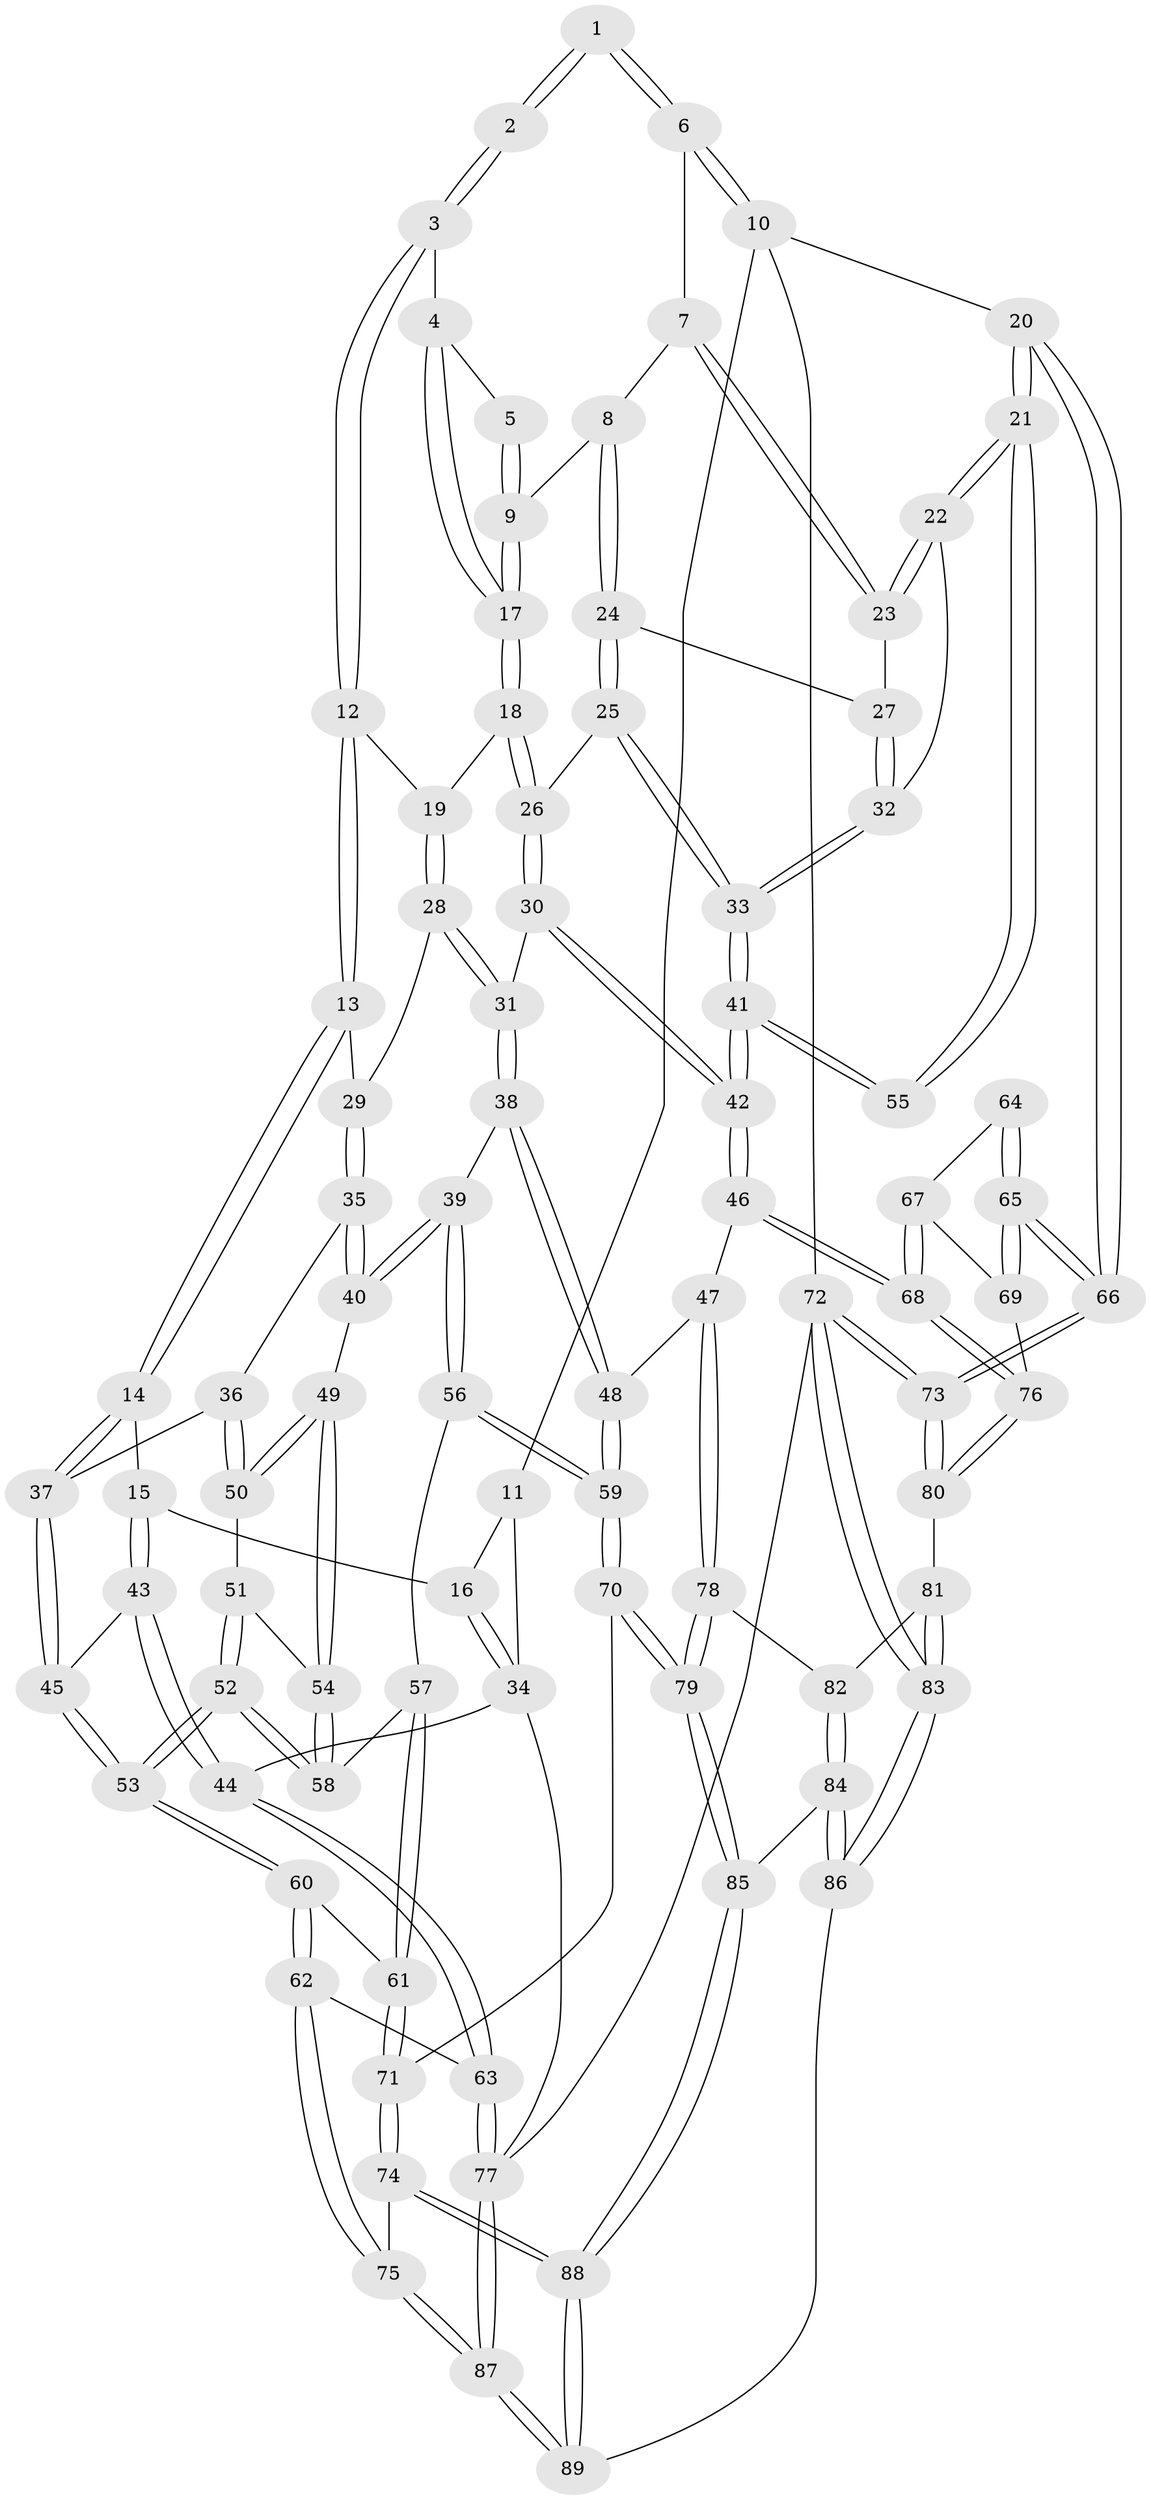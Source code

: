 // Generated by graph-tools (version 1.1) at 2025/27/03/15/25 16:27:56]
// undirected, 89 vertices, 219 edges
graph export_dot {
graph [start="1"]
  node [color=gray90,style=filled];
  1 [pos="+0.8561992756501229+0"];
  2 [pos="+0.3921778148632496+0"];
  3 [pos="+0.42948820229251133+0"];
  4 [pos="+0.6003066006592866+0.04991693830928569"];
  5 [pos="+0.799874283341278+0"];
  6 [pos="+0.9798422393160927+0"];
  7 [pos="+0.9730833144306945+0"];
  8 [pos="+0.7590993097887118+0.1071093382130836"];
  9 [pos="+0.6652725051060733+0.08244335207361606"];
  10 [pos="+1+0"];
  11 [pos="+0.2747782818127661+0"];
  12 [pos="+0.4377631337595089+0.03877460257524897"];
  13 [pos="+0.36622519070405585+0.1559736397641872"];
  14 [pos="+0.2513423429594909+0.21754952736367503"];
  15 [pos="+0.19406370692782862+0.1891352461575301"];
  16 [pos="+0.15871018525679248+0.11551500027311198"];
  17 [pos="+0.6351371967536286+0.10199881478859546"];
  18 [pos="+0.6293813044451544+0.1185495503260911"];
  19 [pos="+0.5110704080754508+0.13187529205888368"];
  20 [pos="+1+0.35038874363864053"];
  21 [pos="+1+0.3497042699927039"];
  22 [pos="+0.9940755156068044+0.29282241514056867"];
  23 [pos="+0.9061882341923987+0.11193731605321237"];
  24 [pos="+0.7717488181910187+0.15961789609019456"];
  25 [pos="+0.6932136564122949+0.23266872586337833"];
  26 [pos="+0.6659952606486194+0.23457946312448552"];
  27 [pos="+0.8221212630906125+0.16574047550549817"];
  28 [pos="+0.4974645548958051+0.24583934529040413"];
  29 [pos="+0.49567669916534157+0.2462889817434285"];
  30 [pos="+0.6436140266185776+0.2578651350179521"];
  31 [pos="+0.5662830054069018+0.2769862575568559"];
  32 [pos="+0.8613331134239903+0.32076304053248134"];
  33 [pos="+0.8481124124118268+0.3285004312760198"];
  34 [pos="+0+0.12057570020888803"];
  35 [pos="+0.4148378002282178+0.3107880507600017"];
  36 [pos="+0.3532757200111174+0.3159672002462125"];
  37 [pos="+0.29933944500999526+0.2969187403439274"];
  38 [pos="+0.5351113572390204+0.4554225541947421"];
  39 [pos="+0.5251765372823696+0.45560238837376393"];
  40 [pos="+0.507958285727481+0.4547412811654316"];
  41 [pos="+0.7598002190902513+0.503709010353877"];
  42 [pos="+0.7239030413318999+0.5244386130288934"];
  43 [pos="+0.006277947622230564+0.42445714204149454"];
  44 [pos="+0+0.4593592661107945"];
  45 [pos="+0.22443832206392747+0.47723322214793173"];
  46 [pos="+0.7135189127190574+0.5359294344770641"];
  47 [pos="+0.701758310977733+0.5408295322710771"];
  48 [pos="+0.6870184754066144+0.5437839214487525"];
  49 [pos="+0.4696053231460317+0.46995569669076387"];
  50 [pos="+0.3702300770066732+0.3877115232932517"];
  51 [pos="+0.36092617197647625+0.41707111557673904"];
  52 [pos="+0.30293148055431013+0.5087042912900912"];
  53 [pos="+0.26300846030604375+0.5245044079565008"];
  54 [pos="+0.44285672487720085+0.48901391327075333"];
  55 [pos="+0.9019280686699829+0.521829266819062"];
  56 [pos="+0.474345906771896+0.6070202304859471"];
  57 [pos="+0.43674896664451557+0.5499030661383157"];
  58 [pos="+0.4411067294962875+0.4904903257346573"];
  59 [pos="+0.5258066903101952+0.7283763854189683"];
  60 [pos="+0.26320393080615534+0.527727010193324"];
  61 [pos="+0.3716544942987597+0.6179624311469578"];
  62 [pos="+0.18835416689621584+0.7000095465371402"];
  63 [pos="+0+0.5994254605091173"];
  64 [pos="+0.9343523796715045+0.5728584374403161"];
  65 [pos="+1+0.6585319245718098"];
  66 [pos="+1+0.699969568013555"];
  67 [pos="+0.9292475801810237+0.6059421191897355"];
  68 [pos="+0.8516139990611392+0.6991271253103881"];
  69 [pos="+0.9531930342636964+0.6621766960935861"];
  70 [pos="+0.5252603707218758+0.7293689532085295"];
  71 [pos="+0.4330609438673962+0.7532844443044572"];
  72 [pos="+1+1"];
  73 [pos="+1+0.7470042599328048"];
  74 [pos="+0.33087176577318445+0.8345558553368594"];
  75 [pos="+0.27354976706461415+0.8557559436107794"];
  76 [pos="+0.8649950762110485+0.7246786455983694"];
  77 [pos="+0+1"];
  78 [pos="+0.7328203625530976+0.7812389767885446"];
  79 [pos="+0.6330219871027701+0.8542650509563012"];
  80 [pos="+0.8693893268762096+0.7526257761552707"];
  81 [pos="+0.8634932308908988+0.7671892546731227"];
  82 [pos="+0.8444649541106911+0.7840281431836177"];
  83 [pos="+1+1"];
  84 [pos="+0.8388699799954651+0.8058887087753096"];
  85 [pos="+0.6708787657698523+1"];
  86 [pos="+0.9807255453961622+1"];
  87 [pos="+0+1"];
  88 [pos="+0.6713894624794519+1"];
  89 [pos="+0.6874805342725443+1"];
  1 -- 2;
  1 -- 2;
  1 -- 6;
  1 -- 6;
  2 -- 3;
  2 -- 3;
  3 -- 4;
  3 -- 12;
  3 -- 12;
  4 -- 5;
  4 -- 17;
  4 -- 17;
  5 -- 9;
  5 -- 9;
  6 -- 7;
  6 -- 10;
  6 -- 10;
  7 -- 8;
  7 -- 23;
  7 -- 23;
  8 -- 9;
  8 -- 24;
  8 -- 24;
  9 -- 17;
  9 -- 17;
  10 -- 11;
  10 -- 20;
  10 -- 72;
  11 -- 16;
  11 -- 34;
  12 -- 13;
  12 -- 13;
  12 -- 19;
  13 -- 14;
  13 -- 14;
  13 -- 29;
  14 -- 15;
  14 -- 37;
  14 -- 37;
  15 -- 16;
  15 -- 43;
  15 -- 43;
  16 -- 34;
  16 -- 34;
  17 -- 18;
  17 -- 18;
  18 -- 19;
  18 -- 26;
  18 -- 26;
  19 -- 28;
  19 -- 28;
  20 -- 21;
  20 -- 21;
  20 -- 66;
  20 -- 66;
  21 -- 22;
  21 -- 22;
  21 -- 55;
  21 -- 55;
  22 -- 23;
  22 -- 23;
  22 -- 32;
  23 -- 27;
  24 -- 25;
  24 -- 25;
  24 -- 27;
  25 -- 26;
  25 -- 33;
  25 -- 33;
  26 -- 30;
  26 -- 30;
  27 -- 32;
  27 -- 32;
  28 -- 29;
  28 -- 31;
  28 -- 31;
  29 -- 35;
  29 -- 35;
  30 -- 31;
  30 -- 42;
  30 -- 42;
  31 -- 38;
  31 -- 38;
  32 -- 33;
  32 -- 33;
  33 -- 41;
  33 -- 41;
  34 -- 44;
  34 -- 77;
  35 -- 36;
  35 -- 40;
  35 -- 40;
  36 -- 37;
  36 -- 50;
  36 -- 50;
  37 -- 45;
  37 -- 45;
  38 -- 39;
  38 -- 48;
  38 -- 48;
  39 -- 40;
  39 -- 40;
  39 -- 56;
  39 -- 56;
  40 -- 49;
  41 -- 42;
  41 -- 42;
  41 -- 55;
  41 -- 55;
  42 -- 46;
  42 -- 46;
  43 -- 44;
  43 -- 44;
  43 -- 45;
  44 -- 63;
  44 -- 63;
  45 -- 53;
  45 -- 53;
  46 -- 47;
  46 -- 68;
  46 -- 68;
  47 -- 48;
  47 -- 78;
  47 -- 78;
  48 -- 59;
  48 -- 59;
  49 -- 50;
  49 -- 50;
  49 -- 54;
  49 -- 54;
  50 -- 51;
  51 -- 52;
  51 -- 52;
  51 -- 54;
  52 -- 53;
  52 -- 53;
  52 -- 58;
  52 -- 58;
  53 -- 60;
  53 -- 60;
  54 -- 58;
  54 -- 58;
  56 -- 57;
  56 -- 59;
  56 -- 59;
  57 -- 58;
  57 -- 61;
  57 -- 61;
  59 -- 70;
  59 -- 70;
  60 -- 61;
  60 -- 62;
  60 -- 62;
  61 -- 71;
  61 -- 71;
  62 -- 63;
  62 -- 75;
  62 -- 75;
  63 -- 77;
  63 -- 77;
  64 -- 65;
  64 -- 65;
  64 -- 67;
  65 -- 66;
  65 -- 66;
  65 -- 69;
  65 -- 69;
  66 -- 73;
  66 -- 73;
  67 -- 68;
  67 -- 68;
  67 -- 69;
  68 -- 76;
  68 -- 76;
  69 -- 76;
  70 -- 71;
  70 -- 79;
  70 -- 79;
  71 -- 74;
  71 -- 74;
  72 -- 73;
  72 -- 73;
  72 -- 83;
  72 -- 83;
  72 -- 77;
  73 -- 80;
  73 -- 80;
  74 -- 75;
  74 -- 88;
  74 -- 88;
  75 -- 87;
  75 -- 87;
  76 -- 80;
  76 -- 80;
  77 -- 87;
  77 -- 87;
  78 -- 79;
  78 -- 79;
  78 -- 82;
  79 -- 85;
  79 -- 85;
  80 -- 81;
  81 -- 82;
  81 -- 83;
  81 -- 83;
  82 -- 84;
  82 -- 84;
  83 -- 86;
  83 -- 86;
  84 -- 85;
  84 -- 86;
  84 -- 86;
  85 -- 88;
  85 -- 88;
  86 -- 89;
  87 -- 89;
  87 -- 89;
  88 -- 89;
  88 -- 89;
}
